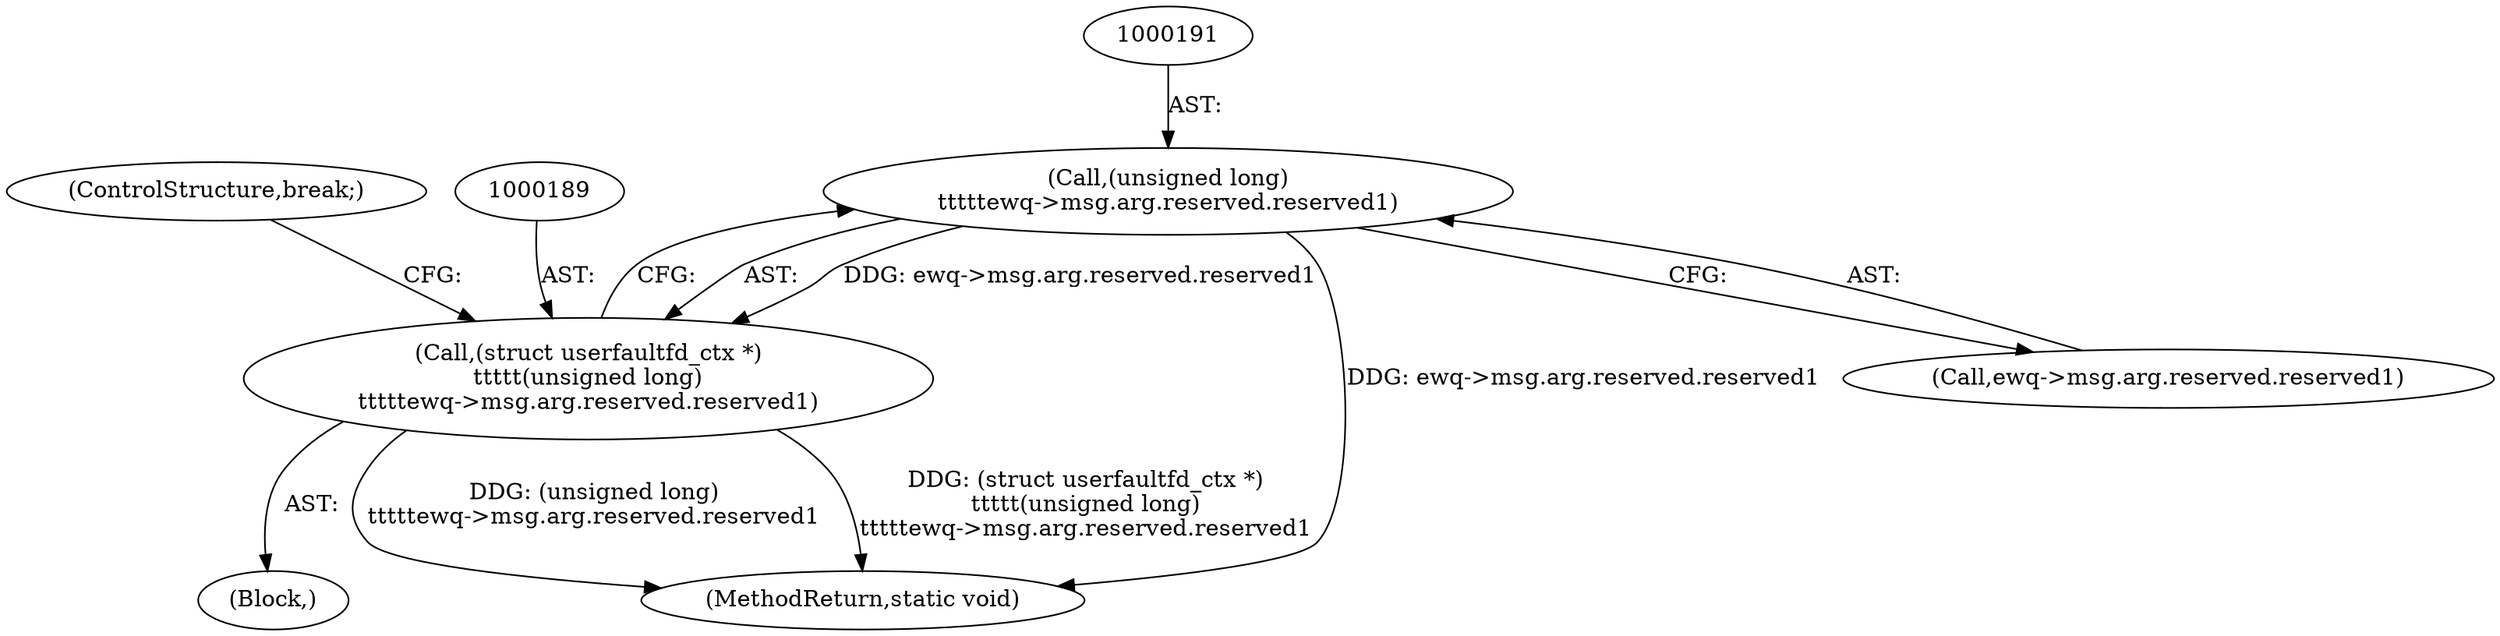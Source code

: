 digraph "0_linux_04f5866e41fb70690e28397487d8bd8eea7d712a_1@pointer" {
"1000190" [label="(Call,(unsigned long)\n\t\t\t\t\tewq->msg.arg.reserved.reserved1)"];
"1000188" [label="(Call,(struct userfaultfd_ctx *)\n\t\t\t\t\t(unsigned long)\n\t\t\t\t\tewq->msg.arg.reserved.reserved1)"];
"1000300" [label="(MethodReturn,static void)"];
"1000190" [label="(Call,(unsigned long)\n\t\t\t\t\tewq->msg.arg.reserved.reserved1)"];
"1000201" [label="(ControlStructure,break;)"];
"1000192" [label="(Call,ewq->msg.arg.reserved.reserved1)"];
"1000188" [label="(Call,(struct userfaultfd_ctx *)\n\t\t\t\t\t(unsigned long)\n\t\t\t\t\tewq->msg.arg.reserved.reserved1)"];
"1000187" [label="(Block,)"];
"1000190" -> "1000188"  [label="AST: "];
"1000190" -> "1000192"  [label="CFG: "];
"1000191" -> "1000190"  [label="AST: "];
"1000192" -> "1000190"  [label="AST: "];
"1000188" -> "1000190"  [label="CFG: "];
"1000190" -> "1000300"  [label="DDG: ewq->msg.arg.reserved.reserved1"];
"1000190" -> "1000188"  [label="DDG: ewq->msg.arg.reserved.reserved1"];
"1000188" -> "1000187"  [label="AST: "];
"1000189" -> "1000188"  [label="AST: "];
"1000201" -> "1000188"  [label="CFG: "];
"1000188" -> "1000300"  [label="DDG: (struct userfaultfd_ctx *)\n\t\t\t\t\t(unsigned long)\n\t\t\t\t\tewq->msg.arg.reserved.reserved1"];
"1000188" -> "1000300"  [label="DDG: (unsigned long)\n\t\t\t\t\tewq->msg.arg.reserved.reserved1"];
}
